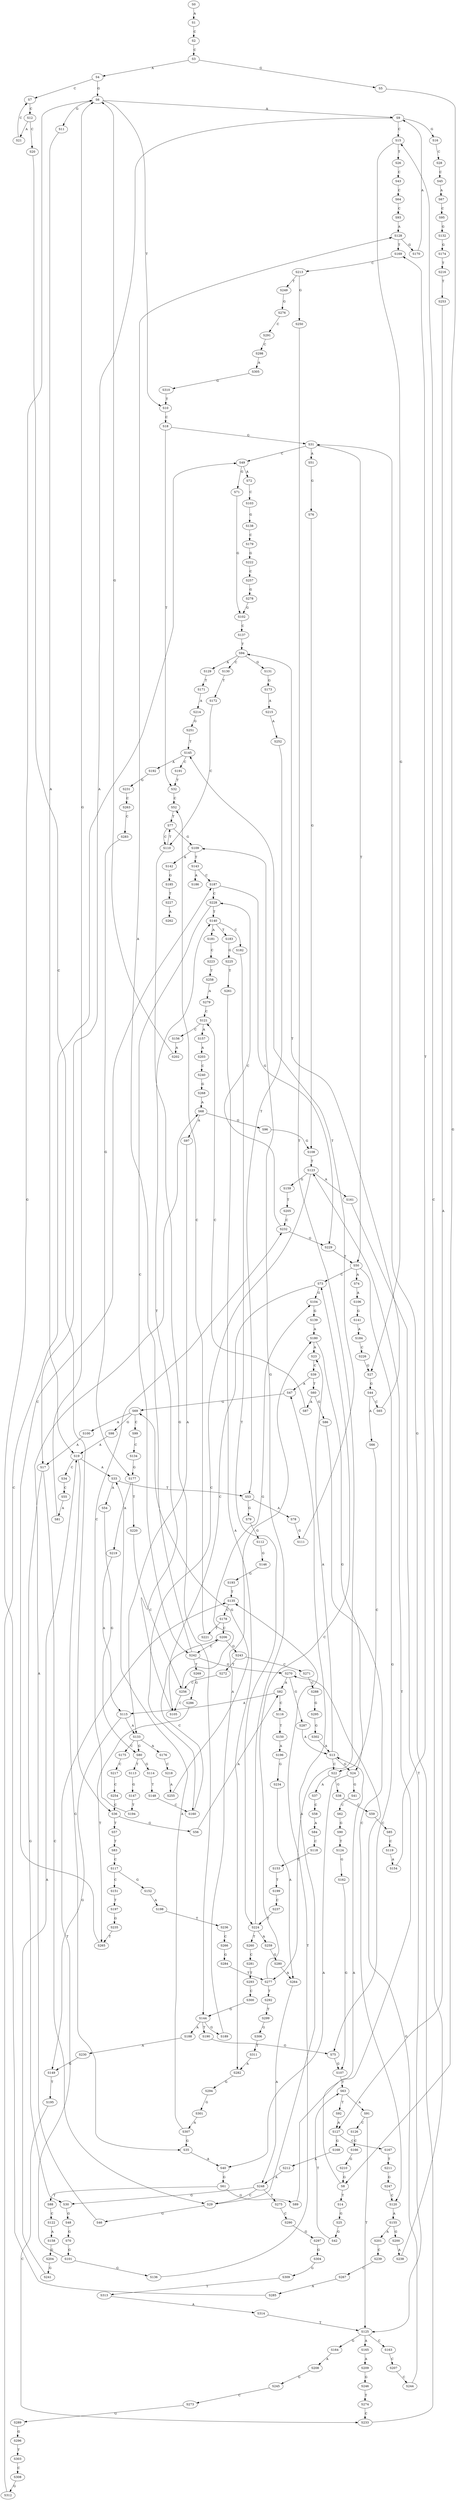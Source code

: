 strict digraph  {
	S0 -> S1 [ label = A ];
	S1 -> S2 [ label = C ];
	S2 -> S3 [ label = C ];
	S3 -> S4 [ label = A ];
	S3 -> S5 [ label = G ];
	S4 -> S6 [ label = G ];
	S4 -> S7 [ label = C ];
	S5 -> S8 [ label = G ];
	S6 -> S9 [ label = A ];
	S6 -> S10 [ label = T ];
	S6 -> S11 [ label = G ];
	S7 -> S12 [ label = C ];
	S8 -> S13 [ label = A ];
	S8 -> S14 [ label = T ];
	S9 -> S15 [ label = C ];
	S9 -> S16 [ label = G ];
	S9 -> S17 [ label = A ];
	S10 -> S18 [ label = C ];
	S11 -> S19 [ label = A ];
	S12 -> S20 [ label = C ];
	S12 -> S21 [ label = A ];
	S13 -> S22 [ label = C ];
	S13 -> S23 [ label = A ];
	S13 -> S24 [ label = G ];
	S14 -> S25 [ label = G ];
	S15 -> S26 [ label = T ];
	S15 -> S27 [ label = G ];
	S16 -> S28 [ label = C ];
	S17 -> S29 [ label = C ];
	S17 -> S30 [ label = G ];
	S18 -> S31 [ label = G ];
	S18 -> S32 [ label = T ];
	S19 -> S33 [ label = A ];
	S19 -> S34 [ label = C ];
	S19 -> S35 [ label = G ];
	S20 -> S36 [ label = C ];
	S21 -> S7 [ label = C ];
	S22 -> S37 [ label = A ];
	S22 -> S38 [ label = G ];
	S23 -> S39 [ label = C ];
	S24 -> S40 [ label = A ];
	S24 -> S41 [ label = G ];
	S25 -> S42 [ label = G ];
	S26 -> S43 [ label = C ];
	S27 -> S44 [ label = G ];
	S28 -> S45 [ label = C ];
	S29 -> S46 [ label = G ];
	S29 -> S47 [ label = A ];
	S30 -> S48 [ label = G ];
	S31 -> S49 [ label = C ];
	S31 -> S50 [ label = T ];
	S31 -> S51 [ label = A ];
	S32 -> S52 [ label = C ];
	S33 -> S53 [ label = T ];
	S33 -> S54 [ label = A ];
	S34 -> S55 [ label = C ];
	S35 -> S40 [ label = A ];
	S36 -> S56 [ label = G ];
	S36 -> S57 [ label = T ];
	S37 -> S58 [ label = C ];
	S38 -> S59 [ label = C ];
	S39 -> S47 [ label = A ];
	S39 -> S60 [ label = T ];
	S40 -> S61 [ label = G ];
	S41 -> S62 [ label = C ];
	S42 -> S63 [ label = T ];
	S43 -> S64 [ label = C ];
	S44 -> S65 [ label = C ];
	S44 -> S66 [ label = A ];
	S45 -> S67 [ label = A ];
	S46 -> S68 [ label = A ];
	S47 -> S69 [ label = G ];
	S48 -> S70 [ label = G ];
	S49 -> S71 [ label = G ];
	S49 -> S72 [ label = A ];
	S50 -> S73 [ label = C ];
	S50 -> S74 [ label = A ];
	S50 -> S75 [ label = G ];
	S51 -> S76 [ label = G ];
	S52 -> S77 [ label = T ];
	S53 -> S78 [ label = A ];
	S53 -> S79 [ label = G ];
	S54 -> S80 [ label = G ];
	S55 -> S81 [ label = A ];
	S56 -> S82 [ label = A ];
	S57 -> S83 [ label = T ];
	S58 -> S84 [ label = A ];
	S59 -> S85 [ label = C ];
	S60 -> S86 [ label = G ];
	S60 -> S87 [ label = A ];
	S61 -> S88 [ label = T ];
	S61 -> S89 [ label = G ];
	S62 -> S90 [ label = G ];
	S63 -> S91 [ label = A ];
	S63 -> S92 [ label = T ];
	S64 -> S93 [ label = C ];
	S65 -> S94 [ label = T ];
	S66 -> S22 [ label = C ];
	S67 -> S95 [ label = C ];
	S68 -> S96 [ label = G ];
	S68 -> S97 [ label = A ];
	S69 -> S98 [ label = G ];
	S69 -> S99 [ label = C ];
	S69 -> S100 [ label = A ];
	S70 -> S101 [ label = G ];
	S71 -> S102 [ label = G ];
	S72 -> S103 [ label = C ];
	S73 -> S104 [ label = G ];
	S73 -> S105 [ label = C ];
	S74 -> S106 [ label = A ];
	S75 -> S107 [ label = G ];
	S76 -> S108 [ label = G ];
	S77 -> S109 [ label = G ];
	S77 -> S110 [ label = C ];
	S78 -> S111 [ label = G ];
	S79 -> S112 [ label = G ];
	S80 -> S113 [ label = T ];
	S80 -> S114 [ label = G ];
	S81 -> S6 [ label = G ];
	S82 -> S115 [ label = A ];
	S82 -> S116 [ label = C ];
	S83 -> S117 [ label = C ];
	S84 -> S118 [ label = C ];
	S85 -> S119 [ label = C ];
	S86 -> S120 [ label = C ];
	S87 -> S121 [ label = C ];
	S88 -> S122 [ label = C ];
	S89 -> S123 [ label = T ];
	S90 -> S124 [ label = T ];
	S91 -> S125 [ label = T ];
	S91 -> S126 [ label = C ];
	S92 -> S127 [ label = A ];
	S93 -> S128 [ label = A ];
	S94 -> S129 [ label = A ];
	S94 -> S130 [ label = C ];
	S94 -> S131 [ label = G ];
	S95 -> S132 [ label = G ];
	S96 -> S108 [ label = G ];
	S97 -> S133 [ label = A ];
	S98 -> S19 [ label = A ];
	S99 -> S134 [ label = C ];
	S100 -> S17 [ label = A ];
	S101 -> S135 [ label = T ];
	S101 -> S136 [ label = G ];
	S102 -> S137 [ label = C ];
	S103 -> S138 [ label = G ];
	S104 -> S139 [ label = G ];
	S105 -> S140 [ label = T ];
	S106 -> S141 [ label = G ];
	S107 -> S63 [ label = T ];
	S108 -> S123 [ label = T ];
	S109 -> S142 [ label = A ];
	S109 -> S143 [ label = T ];
	S110 -> S77 [ label = T ];
	S110 -> S144 [ label = G ];
	S111 -> S145 [ label = T ];
	S112 -> S146 [ label = G ];
	S113 -> S147 [ label = G ];
	S114 -> S148 [ label = T ];
	S115 -> S133 [ label = A ];
	S115 -> S149 [ label = G ];
	S116 -> S150 [ label = T ];
	S117 -> S151 [ label = C ];
	S117 -> S152 [ label = G ];
	S118 -> S153 [ label = C ];
	S119 -> S154 [ label = A ];
	S120 -> S155 [ label = A ];
	S121 -> S156 [ label = C ];
	S121 -> S157 [ label = A ];
	S122 -> S158 [ label = A ];
	S123 -> S159 [ label = G ];
	S123 -> S160 [ label = C ];
	S123 -> S161 [ label = A ];
	S124 -> S162 [ label = G ];
	S125 -> S163 [ label = C ];
	S125 -> S164 [ label = G ];
	S125 -> S165 [ label = A ];
	S126 -> S166 [ label = C ];
	S127 -> S167 [ label = C ];
	S127 -> S168 [ label = G ];
	S128 -> S169 [ label = T ];
	S128 -> S170 [ label = G ];
	S129 -> S171 [ label = T ];
	S130 -> S172 [ label = T ];
	S131 -> S173 [ label = G ];
	S132 -> S174 [ label = G ];
	S133 -> S80 [ label = G ];
	S133 -> S175 [ label = C ];
	S133 -> S176 [ label = A ];
	S134 -> S177 [ label = G ];
	S135 -> S178 [ label = C ];
	S136 -> S135 [ label = T ];
	S137 -> S94 [ label = T ];
	S138 -> S179 [ label = C ];
	S139 -> S180 [ label = A ];
	S140 -> S181 [ label = A ];
	S140 -> S182 [ label = C ];
	S140 -> S183 [ label = T ];
	S141 -> S184 [ label = A ];
	S142 -> S185 [ label = G ];
	S143 -> S186 [ label = A ];
	S143 -> S187 [ label = C ];
	S144 -> S188 [ label = A ];
	S144 -> S189 [ label = G ];
	S144 -> S190 [ label = T ];
	S145 -> S191 [ label = C ];
	S145 -> S192 [ label = A ];
	S146 -> S193 [ label = G ];
	S147 -> S194 [ label = T ];
	S148 -> S160 [ label = C ];
	S149 -> S195 [ label = T ];
	S150 -> S196 [ label = A ];
	S151 -> S197 [ label = T ];
	S152 -> S198 [ label = A ];
	S153 -> S199 [ label = T ];
	S154 -> S169 [ label = T ];
	S155 -> S200 [ label = G ];
	S155 -> S201 [ label = A ];
	S156 -> S202 [ label = A ];
	S157 -> S203 [ label = A ];
	S158 -> S204 [ label = G ];
	S159 -> S205 [ label = T ];
	S160 -> S206 [ label = C ];
	S161 -> S125 [ label = T ];
	S162 -> S107 [ label = G ];
	S163 -> S207 [ label = C ];
	S164 -> S208 [ label = A ];
	S165 -> S209 [ label = A ];
	S166 -> S210 [ label = G ];
	S167 -> S211 [ label = T ];
	S168 -> S212 [ label = A ];
	S169 -> S213 [ label = C ];
	S170 -> S9 [ label = A ];
	S171 -> S214 [ label = A ];
	S172 -> S110 [ label = C ];
	S173 -> S215 [ label = A ];
	S174 -> S216 [ label = T ];
	S175 -> S217 [ label = C ];
	S176 -> S218 [ label = C ];
	S177 -> S219 [ label = A ];
	S177 -> S220 [ label = T ];
	S178 -> S206 [ label = C ];
	S178 -> S221 [ label = T ];
	S179 -> S222 [ label = G ];
	S180 -> S23 [ label = A ];
	S180 -> S24 [ label = G ];
	S181 -> S223 [ label = C ];
	S182 -> S224 [ label = T ];
	S183 -> S225 [ label = G ];
	S184 -> S226 [ label = C ];
	S185 -> S227 [ label = T ];
	S187 -> S228 [ label = C ];
	S187 -> S229 [ label = G ];
	S188 -> S230 [ label = A ];
	S189 -> S180 [ label = A ];
	S190 -> S75 [ label = G ];
	S191 -> S32 [ label = T ];
	S192 -> S231 [ label = G ];
	S193 -> S135 [ label = T ];
	S194 -> S232 [ label = C ];
	S195 -> S233 [ label = C ];
	S196 -> S234 [ label = G ];
	S197 -> S235 [ label = G ];
	S198 -> S236 [ label = T ];
	S199 -> S237 [ label = C ];
	S200 -> S238 [ label = A ];
	S201 -> S239 [ label = C ];
	S202 -> S6 [ label = G ];
	S203 -> S240 [ label = C ];
	S204 -> S241 [ label = G ];
	S205 -> S232 [ label = C ];
	S206 -> S242 [ label = C ];
	S206 -> S243 [ label = G ];
	S207 -> S244 [ label = C ];
	S208 -> S245 [ label = G ];
	S209 -> S246 [ label = G ];
	S210 -> S8 [ label = G ];
	S211 -> S247 [ label = G ];
	S212 -> S248 [ label = A ];
	S213 -> S249 [ label = T ];
	S213 -> S250 [ label = G ];
	S214 -> S251 [ label = G ];
	S215 -> S252 [ label = A ];
	S216 -> S253 [ label = T ];
	S217 -> S254 [ label = C ];
	S218 -> S255 [ label = A ];
	S219 -> S115 [ label = A ];
	S220 -> S256 [ label = C ];
	S221 -> S52 [ label = C ];
	S222 -> S257 [ label = C ];
	S223 -> S258 [ label = T ];
	S224 -> S259 [ label = A ];
	S224 -> S260 [ label = T ];
	S224 -> S109 [ label = G ];
	S225 -> S261 [ label = T ];
	S226 -> S27 [ label = G ];
	S227 -> S262 [ label = A ];
	S228 -> S140 [ label = T ];
	S228 -> S242 [ label = C ];
	S229 -> S50 [ label = T ];
	S230 -> S149 [ label = G ];
	S231 -> S263 [ label = C ];
	S232 -> S229 [ label = G ];
	S232 -> S228 [ label = C ];
	S233 -> S31 [ label = G ];
	S234 -> S264 [ label = A ];
	S235 -> S265 [ label = T ];
	S236 -> S266 [ label = C ];
	S237 -> S224 [ label = T ];
	S238 -> S15 [ label = C ];
	S239 -> S267 [ label = C ];
	S240 -> S268 [ label = G ];
	S241 -> S19 [ label = A ];
	S242 -> S269 [ label = T ];
	S242 -> S128 [ label = A ];
	S242 -> S270 [ label = G ];
	S243 -> S271 [ label = C ];
	S243 -> S272 [ label = T ];
	S244 -> S270 [ label = G ];
	S245 -> S273 [ label = C ];
	S246 -> S274 [ label = T ];
	S247 -> S120 [ label = C ];
	S248 -> S275 [ label = T ];
	S248 -> S29 [ label = C ];
	S248 -> S30 [ label = G ];
	S249 -> S276 [ label = G ];
	S250 -> S277 [ label = T ];
	S251 -> S145 [ label = T ];
	S252 -> S53 [ label = T ];
	S253 -> S127 [ label = A ];
	S254 -> S36 [ label = C ];
	S255 -> S69 [ label = G ];
	S256 -> S105 [ label = C ];
	S256 -> S104 [ label = G ];
	S257 -> S278 [ label = G ];
	S258 -> S279 [ label = A ];
	S259 -> S280 [ label = G ];
	S260 -> S281 [ label = C ];
	S261 -> S282 [ label = A ];
	S263 -> S283 [ label = C ];
	S264 -> S248 [ label = A ];
	S265 -> S187 [ label = C ];
	S266 -> S284 [ label = G ];
	S267 -> S285 [ label = A ];
	S268 -> S68 [ label = A ];
	S269 -> S286 [ label = G ];
	S270 -> S82 [ label = A ];
	S270 -> S287 [ label = G ];
	S271 -> S288 [ label = C ];
	S272 -> S256 [ label = C ];
	S273 -> S289 [ label = G ];
	S274 -> S233 [ label = C ];
	S275 -> S290 [ label = C ];
	S276 -> S291 [ label = C ];
	S277 -> S73 [ label = C ];
	S277 -> S292 [ label = T ];
	S278 -> S102 [ label = G ];
	S279 -> S121 [ label = C ];
	S280 -> S264 [ label = A ];
	S281 -> S293 [ label = T ];
	S282 -> S294 [ label = G ];
	S283 -> S177 [ label = G ];
	S284 -> S277 [ label = T ];
	S285 -> S6 [ label = G ];
	S286 -> S265 [ label = T ];
	S287 -> S13 [ label = A ];
	S288 -> S295 [ label = G ];
	S289 -> S296 [ label = G ];
	S290 -> S297 [ label = G ];
	S291 -> S298 [ label = C ];
	S292 -> S299 [ label = T ];
	S293 -> S300 [ label = C ];
	S294 -> S301 [ label = G ];
	S295 -> S302 [ label = G ];
	S296 -> S303 [ label = T ];
	S297 -> S304 [ label = G ];
	S298 -> S305 [ label = A ];
	S299 -> S306 [ label = G ];
	S300 -> S144 [ label = G ];
	S301 -> S307 [ label = A ];
	S302 -> S13 [ label = A ];
	S303 -> S308 [ label = C ];
	S304 -> S309 [ label = G ];
	S305 -> S310 [ label = G ];
	S306 -> S311 [ label = T ];
	S307 -> S35 [ label = G ];
	S307 -> S33 [ label = A ];
	S308 -> S312 [ label = G ];
	S309 -> S313 [ label = T ];
	S310 -> S10 [ label = T ];
	S311 -> S282 [ label = A ];
	S312 -> S49 [ label = C ];
	S313 -> S314 [ label = A ];
	S314 -> S125 [ label = T ];
}
